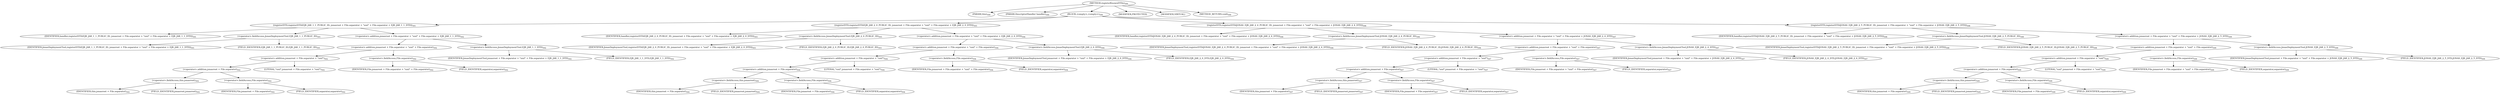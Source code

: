digraph "registerKnownDTDs" {  
"772" [label = <(METHOD,registerKnownDTDs)<SUB>500</SUB>> ]
"773" [label = <(PARAM,this)<SUB>500</SUB>> ]
"774" [label = <(PARAM,DescriptorHandler handler)<SUB>500</SUB>> ]
"775" [label = <(BLOCK,&lt;empty&gt;,&lt;empty&gt;)<SUB>500</SUB>> ]
"776" [label = <(registerDTD,registerDTD(EJB_JAR_1_1_PUBLIC_ID, jonasroot + File.separator + &quot;xml&quot; + File.separator + EJB_JAR_1_1_DTD))<SUB>501</SUB>> ]
"777" [label = <(IDENTIFIER,handler,registerDTD(EJB_JAR_1_1_PUBLIC_ID, jonasroot + File.separator + &quot;xml&quot; + File.separator + EJB_JAR_1_1_DTD))<SUB>501</SUB>> ]
"778" [label = <(&lt;operator&gt;.fieldAccess,JonasDeploymentTool.EJB_JAR_1_1_PUBLIC_ID)<SUB>501</SUB>> ]
"779" [label = <(IDENTIFIER,JonasDeploymentTool,registerDTD(EJB_JAR_1_1_PUBLIC_ID, jonasroot + File.separator + &quot;xml&quot; + File.separator + EJB_JAR_1_1_DTD))<SUB>501</SUB>> ]
"780" [label = <(FIELD_IDENTIFIER,EJB_JAR_1_1_PUBLIC_ID,EJB_JAR_1_1_PUBLIC_ID)<SUB>501</SUB>> ]
"781" [label = <(&lt;operator&gt;.addition,jonasroot + File.separator + &quot;xml&quot; + File.separator + EJB_JAR_1_1_DTD)<SUB>502</SUB>> ]
"782" [label = <(&lt;operator&gt;.addition,jonasroot + File.separator + &quot;xml&quot; + File.separator)<SUB>502</SUB>> ]
"783" [label = <(&lt;operator&gt;.addition,jonasroot + File.separator + &quot;xml&quot;)<SUB>502</SUB>> ]
"784" [label = <(&lt;operator&gt;.addition,jonasroot + File.separator)<SUB>502</SUB>> ]
"785" [label = <(&lt;operator&gt;.fieldAccess,this.jonasroot)<SUB>502</SUB>> ]
"786" [label = <(IDENTIFIER,this,jonasroot + File.separator)<SUB>502</SUB>> ]
"787" [label = <(FIELD_IDENTIFIER,jonasroot,jonasroot)<SUB>502</SUB>> ]
"788" [label = <(&lt;operator&gt;.fieldAccess,File.separator)<SUB>502</SUB>> ]
"789" [label = <(IDENTIFIER,File,jonasroot + File.separator)<SUB>502</SUB>> ]
"790" [label = <(FIELD_IDENTIFIER,separator,separator)<SUB>502</SUB>> ]
"791" [label = <(LITERAL,&quot;xml&quot;,jonasroot + File.separator + &quot;xml&quot;)<SUB>502</SUB>> ]
"792" [label = <(&lt;operator&gt;.fieldAccess,File.separator)<SUB>502</SUB>> ]
"793" [label = <(IDENTIFIER,File,jonasroot + File.separator + &quot;xml&quot; + File.separator)<SUB>502</SUB>> ]
"794" [label = <(FIELD_IDENTIFIER,separator,separator)<SUB>502</SUB>> ]
"795" [label = <(&lt;operator&gt;.fieldAccess,JonasDeploymentTool.EJB_JAR_1_1_DTD)<SUB>502</SUB>> ]
"796" [label = <(IDENTIFIER,JonasDeploymentTool,jonasroot + File.separator + &quot;xml&quot; + File.separator + EJB_JAR_1_1_DTD)<SUB>502</SUB>> ]
"797" [label = <(FIELD_IDENTIFIER,EJB_JAR_1_1_DTD,EJB_JAR_1_1_DTD)<SUB>502</SUB>> ]
"798" [label = <(registerDTD,registerDTD(EJB_JAR_2_0_PUBLIC_ID, jonasroot + File.separator + &quot;xml&quot; + File.separator + EJB_JAR_2_0_DTD))<SUB>503</SUB>> ]
"799" [label = <(IDENTIFIER,handler,registerDTD(EJB_JAR_2_0_PUBLIC_ID, jonasroot + File.separator + &quot;xml&quot; + File.separator + EJB_JAR_2_0_DTD))<SUB>503</SUB>> ]
"800" [label = <(&lt;operator&gt;.fieldAccess,JonasDeploymentTool.EJB_JAR_2_0_PUBLIC_ID)<SUB>503</SUB>> ]
"801" [label = <(IDENTIFIER,JonasDeploymentTool,registerDTD(EJB_JAR_2_0_PUBLIC_ID, jonasroot + File.separator + &quot;xml&quot; + File.separator + EJB_JAR_2_0_DTD))<SUB>503</SUB>> ]
"802" [label = <(FIELD_IDENTIFIER,EJB_JAR_2_0_PUBLIC_ID,EJB_JAR_2_0_PUBLIC_ID)<SUB>503</SUB>> ]
"803" [label = <(&lt;operator&gt;.addition,jonasroot + File.separator + &quot;xml&quot; + File.separator + EJB_JAR_2_0_DTD)<SUB>504</SUB>> ]
"804" [label = <(&lt;operator&gt;.addition,jonasroot + File.separator + &quot;xml&quot; + File.separator)<SUB>504</SUB>> ]
"805" [label = <(&lt;operator&gt;.addition,jonasroot + File.separator + &quot;xml&quot;)<SUB>504</SUB>> ]
"806" [label = <(&lt;operator&gt;.addition,jonasroot + File.separator)<SUB>504</SUB>> ]
"807" [label = <(&lt;operator&gt;.fieldAccess,this.jonasroot)<SUB>504</SUB>> ]
"808" [label = <(IDENTIFIER,this,jonasroot + File.separator)<SUB>504</SUB>> ]
"809" [label = <(FIELD_IDENTIFIER,jonasroot,jonasroot)<SUB>504</SUB>> ]
"810" [label = <(&lt;operator&gt;.fieldAccess,File.separator)<SUB>504</SUB>> ]
"811" [label = <(IDENTIFIER,File,jonasroot + File.separator)<SUB>504</SUB>> ]
"812" [label = <(FIELD_IDENTIFIER,separator,separator)<SUB>504</SUB>> ]
"813" [label = <(LITERAL,&quot;xml&quot;,jonasroot + File.separator + &quot;xml&quot;)<SUB>504</SUB>> ]
"814" [label = <(&lt;operator&gt;.fieldAccess,File.separator)<SUB>504</SUB>> ]
"815" [label = <(IDENTIFIER,File,jonasroot + File.separator + &quot;xml&quot; + File.separator)<SUB>504</SUB>> ]
"816" [label = <(FIELD_IDENTIFIER,separator,separator)<SUB>504</SUB>> ]
"817" [label = <(&lt;operator&gt;.fieldAccess,JonasDeploymentTool.EJB_JAR_2_0_DTD)<SUB>504</SUB>> ]
"818" [label = <(IDENTIFIER,JonasDeploymentTool,jonasroot + File.separator + &quot;xml&quot; + File.separator + EJB_JAR_2_0_DTD)<SUB>504</SUB>> ]
"819" [label = <(FIELD_IDENTIFIER,EJB_JAR_2_0_DTD,EJB_JAR_2_0_DTD)<SUB>504</SUB>> ]
"820" [label = <(registerDTD,registerDTD(JONAS_EJB_JAR_2_4_PUBLIC_ID, jonasroot + File.separator + &quot;xml&quot; + File.separator + JONAS_EJB_JAR_2_4_DTD))<SUB>506</SUB>> ]
"821" [label = <(IDENTIFIER,handler,registerDTD(JONAS_EJB_JAR_2_4_PUBLIC_ID, jonasroot + File.separator + &quot;xml&quot; + File.separator + JONAS_EJB_JAR_2_4_DTD))<SUB>506</SUB>> ]
"822" [label = <(&lt;operator&gt;.fieldAccess,JonasDeploymentTool.JONAS_EJB_JAR_2_4_PUBLIC_ID)<SUB>506</SUB>> ]
"823" [label = <(IDENTIFIER,JonasDeploymentTool,registerDTD(JONAS_EJB_JAR_2_4_PUBLIC_ID, jonasroot + File.separator + &quot;xml&quot; + File.separator + JONAS_EJB_JAR_2_4_DTD))<SUB>506</SUB>> ]
"824" [label = <(FIELD_IDENTIFIER,JONAS_EJB_JAR_2_4_PUBLIC_ID,JONAS_EJB_JAR_2_4_PUBLIC_ID)<SUB>506</SUB>> ]
"825" [label = <(&lt;operator&gt;.addition,jonasroot + File.separator + &quot;xml&quot; + File.separator + JONAS_EJB_JAR_2_4_DTD)<SUB>507</SUB>> ]
"826" [label = <(&lt;operator&gt;.addition,jonasroot + File.separator + &quot;xml&quot; + File.separator)<SUB>507</SUB>> ]
"827" [label = <(&lt;operator&gt;.addition,jonasroot + File.separator + &quot;xml&quot;)<SUB>507</SUB>> ]
"828" [label = <(&lt;operator&gt;.addition,jonasroot + File.separator)<SUB>507</SUB>> ]
"829" [label = <(&lt;operator&gt;.fieldAccess,this.jonasroot)<SUB>507</SUB>> ]
"830" [label = <(IDENTIFIER,this,jonasroot + File.separator)<SUB>507</SUB>> ]
"831" [label = <(FIELD_IDENTIFIER,jonasroot,jonasroot)<SUB>507</SUB>> ]
"832" [label = <(&lt;operator&gt;.fieldAccess,File.separator)<SUB>507</SUB>> ]
"833" [label = <(IDENTIFIER,File,jonasroot + File.separator)<SUB>507</SUB>> ]
"834" [label = <(FIELD_IDENTIFIER,separator,separator)<SUB>507</SUB>> ]
"835" [label = <(LITERAL,&quot;xml&quot;,jonasroot + File.separator + &quot;xml&quot;)<SUB>507</SUB>> ]
"836" [label = <(&lt;operator&gt;.fieldAccess,File.separator)<SUB>507</SUB>> ]
"837" [label = <(IDENTIFIER,File,jonasroot + File.separator + &quot;xml&quot; + File.separator)<SUB>507</SUB>> ]
"838" [label = <(FIELD_IDENTIFIER,separator,separator)<SUB>507</SUB>> ]
"839" [label = <(&lt;operator&gt;.fieldAccess,JonasDeploymentTool.JONAS_EJB_JAR_2_4_DTD)<SUB>507</SUB>> ]
"840" [label = <(IDENTIFIER,JonasDeploymentTool,jonasroot + File.separator + &quot;xml&quot; + File.separator + JONAS_EJB_JAR_2_4_DTD)<SUB>507</SUB>> ]
"841" [label = <(FIELD_IDENTIFIER,JONAS_EJB_JAR_2_4_DTD,JONAS_EJB_JAR_2_4_DTD)<SUB>507</SUB>> ]
"842" [label = <(registerDTD,registerDTD(JONAS_EJB_JAR_2_5_PUBLIC_ID, jonasroot + File.separator + &quot;xml&quot; + File.separator + JONAS_EJB_JAR_2_5_DTD))<SUB>508</SUB>> ]
"843" [label = <(IDENTIFIER,handler,registerDTD(JONAS_EJB_JAR_2_5_PUBLIC_ID, jonasroot + File.separator + &quot;xml&quot; + File.separator + JONAS_EJB_JAR_2_5_DTD))<SUB>508</SUB>> ]
"844" [label = <(&lt;operator&gt;.fieldAccess,JonasDeploymentTool.JONAS_EJB_JAR_2_5_PUBLIC_ID)<SUB>508</SUB>> ]
"845" [label = <(IDENTIFIER,JonasDeploymentTool,registerDTD(JONAS_EJB_JAR_2_5_PUBLIC_ID, jonasroot + File.separator + &quot;xml&quot; + File.separator + JONAS_EJB_JAR_2_5_DTD))<SUB>508</SUB>> ]
"846" [label = <(FIELD_IDENTIFIER,JONAS_EJB_JAR_2_5_PUBLIC_ID,JONAS_EJB_JAR_2_5_PUBLIC_ID)<SUB>508</SUB>> ]
"847" [label = <(&lt;operator&gt;.addition,jonasroot + File.separator + &quot;xml&quot; + File.separator + JONAS_EJB_JAR_2_5_DTD)<SUB>509</SUB>> ]
"848" [label = <(&lt;operator&gt;.addition,jonasroot + File.separator + &quot;xml&quot; + File.separator)<SUB>509</SUB>> ]
"849" [label = <(&lt;operator&gt;.addition,jonasroot + File.separator + &quot;xml&quot;)<SUB>509</SUB>> ]
"850" [label = <(&lt;operator&gt;.addition,jonasroot + File.separator)<SUB>509</SUB>> ]
"851" [label = <(&lt;operator&gt;.fieldAccess,this.jonasroot)<SUB>509</SUB>> ]
"852" [label = <(IDENTIFIER,this,jonasroot + File.separator)<SUB>509</SUB>> ]
"853" [label = <(FIELD_IDENTIFIER,jonasroot,jonasroot)<SUB>509</SUB>> ]
"854" [label = <(&lt;operator&gt;.fieldAccess,File.separator)<SUB>509</SUB>> ]
"855" [label = <(IDENTIFIER,File,jonasroot + File.separator)<SUB>509</SUB>> ]
"856" [label = <(FIELD_IDENTIFIER,separator,separator)<SUB>509</SUB>> ]
"857" [label = <(LITERAL,&quot;xml&quot;,jonasroot + File.separator + &quot;xml&quot;)<SUB>509</SUB>> ]
"858" [label = <(&lt;operator&gt;.fieldAccess,File.separator)<SUB>509</SUB>> ]
"859" [label = <(IDENTIFIER,File,jonasroot + File.separator + &quot;xml&quot; + File.separator)<SUB>509</SUB>> ]
"860" [label = <(FIELD_IDENTIFIER,separator,separator)<SUB>509</SUB>> ]
"861" [label = <(&lt;operator&gt;.fieldAccess,JonasDeploymentTool.JONAS_EJB_JAR_2_5_DTD)<SUB>509</SUB>> ]
"862" [label = <(IDENTIFIER,JonasDeploymentTool,jonasroot + File.separator + &quot;xml&quot; + File.separator + JONAS_EJB_JAR_2_5_DTD)<SUB>509</SUB>> ]
"863" [label = <(FIELD_IDENTIFIER,JONAS_EJB_JAR_2_5_DTD,JONAS_EJB_JAR_2_5_DTD)<SUB>509</SUB>> ]
"864" [label = <(MODIFIER,PROTECTED)> ]
"865" [label = <(MODIFIER,VIRTUAL)> ]
"866" [label = <(METHOD_RETURN,void)<SUB>500</SUB>> ]
  "772" -> "773" 
  "772" -> "774" 
  "772" -> "775" 
  "772" -> "864" 
  "772" -> "865" 
  "772" -> "866" 
  "775" -> "776" 
  "775" -> "798" 
  "775" -> "820" 
  "775" -> "842" 
  "776" -> "777" 
  "776" -> "778" 
  "776" -> "781" 
  "778" -> "779" 
  "778" -> "780" 
  "781" -> "782" 
  "781" -> "795" 
  "782" -> "783" 
  "782" -> "792" 
  "783" -> "784" 
  "783" -> "791" 
  "784" -> "785" 
  "784" -> "788" 
  "785" -> "786" 
  "785" -> "787" 
  "788" -> "789" 
  "788" -> "790" 
  "792" -> "793" 
  "792" -> "794" 
  "795" -> "796" 
  "795" -> "797" 
  "798" -> "799" 
  "798" -> "800" 
  "798" -> "803" 
  "800" -> "801" 
  "800" -> "802" 
  "803" -> "804" 
  "803" -> "817" 
  "804" -> "805" 
  "804" -> "814" 
  "805" -> "806" 
  "805" -> "813" 
  "806" -> "807" 
  "806" -> "810" 
  "807" -> "808" 
  "807" -> "809" 
  "810" -> "811" 
  "810" -> "812" 
  "814" -> "815" 
  "814" -> "816" 
  "817" -> "818" 
  "817" -> "819" 
  "820" -> "821" 
  "820" -> "822" 
  "820" -> "825" 
  "822" -> "823" 
  "822" -> "824" 
  "825" -> "826" 
  "825" -> "839" 
  "826" -> "827" 
  "826" -> "836" 
  "827" -> "828" 
  "827" -> "835" 
  "828" -> "829" 
  "828" -> "832" 
  "829" -> "830" 
  "829" -> "831" 
  "832" -> "833" 
  "832" -> "834" 
  "836" -> "837" 
  "836" -> "838" 
  "839" -> "840" 
  "839" -> "841" 
  "842" -> "843" 
  "842" -> "844" 
  "842" -> "847" 
  "844" -> "845" 
  "844" -> "846" 
  "847" -> "848" 
  "847" -> "861" 
  "848" -> "849" 
  "848" -> "858" 
  "849" -> "850" 
  "849" -> "857" 
  "850" -> "851" 
  "850" -> "854" 
  "851" -> "852" 
  "851" -> "853" 
  "854" -> "855" 
  "854" -> "856" 
  "858" -> "859" 
  "858" -> "860" 
  "861" -> "862" 
  "861" -> "863" 
}
